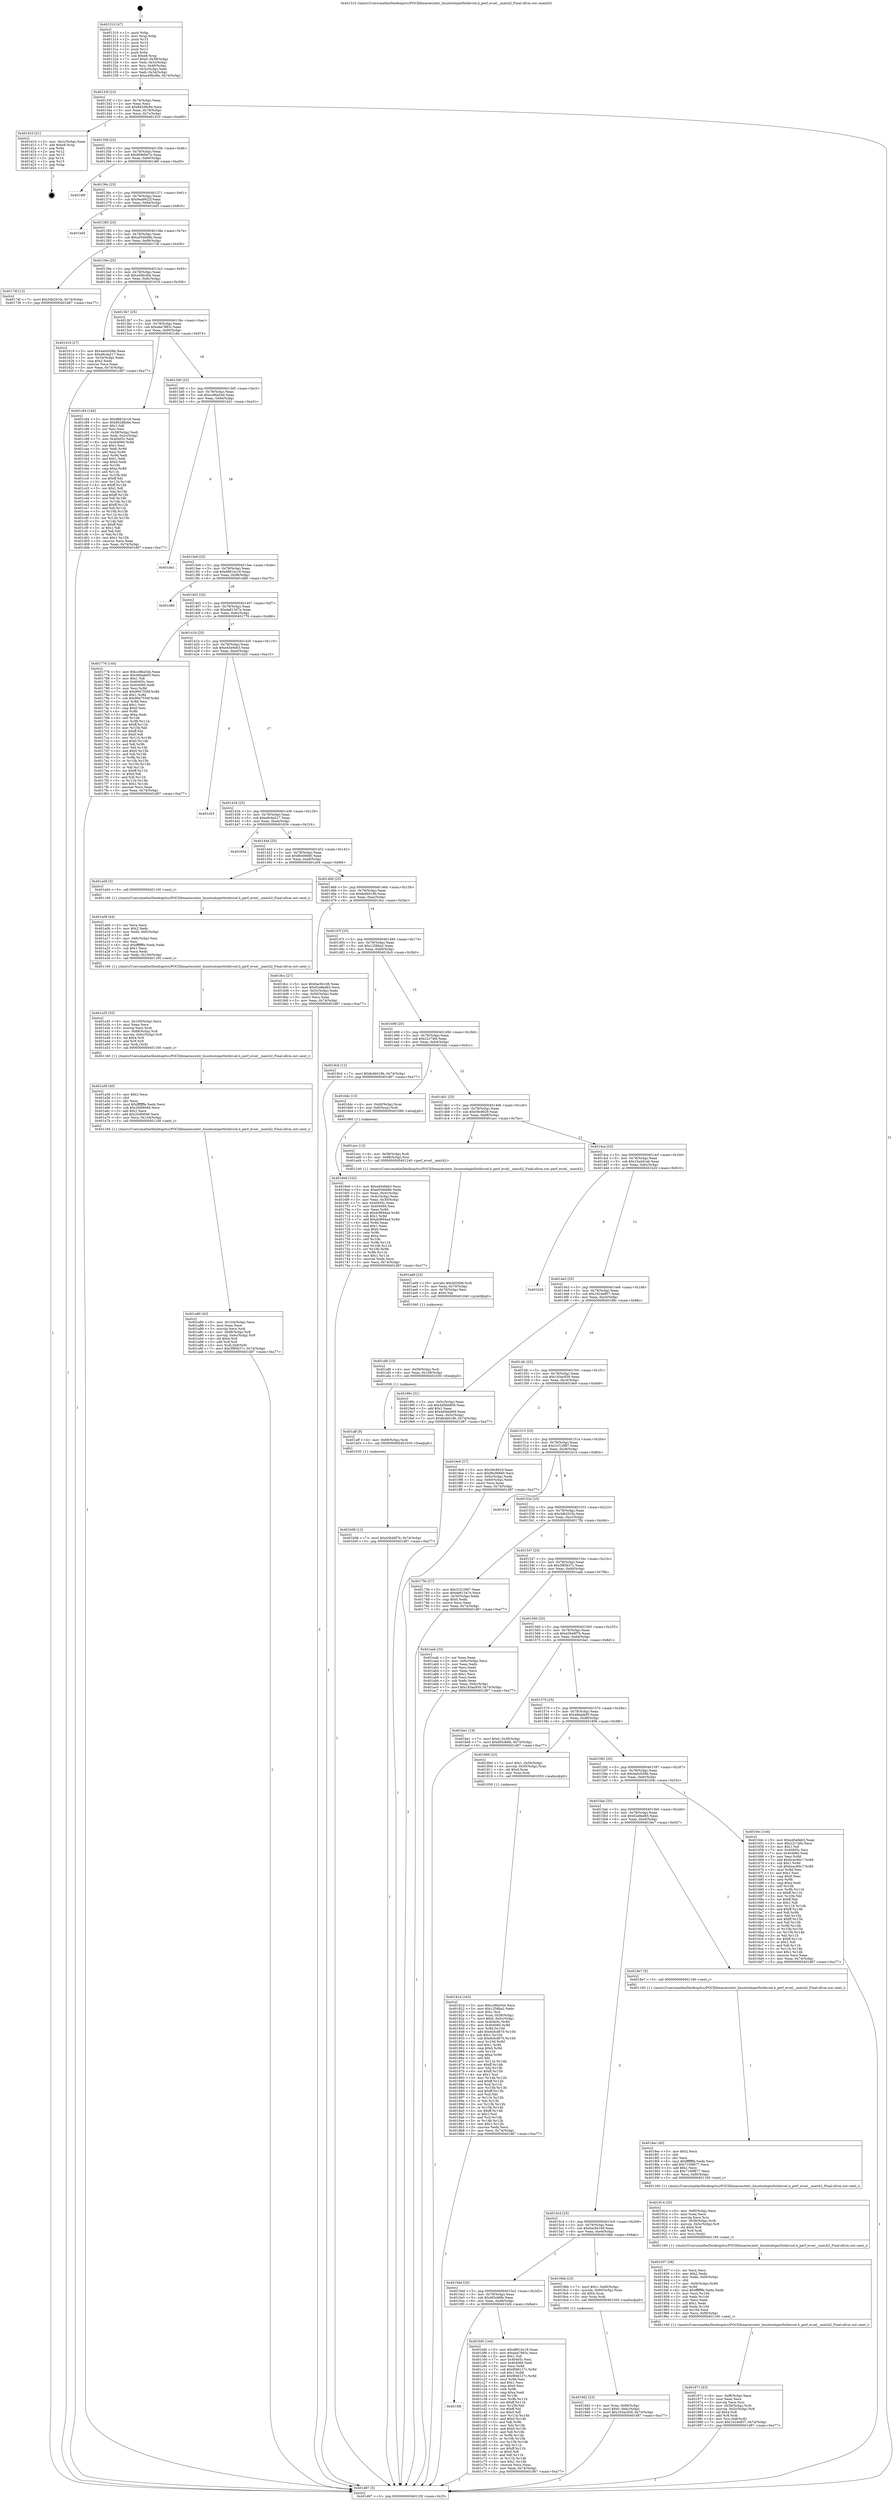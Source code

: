 digraph "0x401310" {
  label = "0x401310 (/mnt/c/Users/mathe/Desktop/tcc/POCII/binaries/extr_linuxtoolsperfutilevsel.h_perf_evsel__match2_Final-ollvm.out::main(0))"
  labelloc = "t"
  node[shape=record]

  Entry [label="",width=0.3,height=0.3,shape=circle,fillcolor=black,style=filled]
  "0x40133f" [label="{
     0x40133f [23]\l
     | [instrs]\l
     &nbsp;&nbsp;0x40133f \<+3\>: mov -0x74(%rbp),%eax\l
     &nbsp;&nbsp;0x401342 \<+2\>: mov %eax,%ecx\l
     &nbsp;&nbsp;0x401344 \<+6\>: sub $0x842d8c6e,%ecx\l
     &nbsp;&nbsp;0x40134a \<+3\>: mov %eax,-0x78(%rbp)\l
     &nbsp;&nbsp;0x40134d \<+3\>: mov %ecx,-0x7c(%rbp)\l
     &nbsp;&nbsp;0x401350 \<+6\>: je 0000000000401d10 \<main+0xa00\>\l
  }"]
  "0x401d10" [label="{
     0x401d10 [21]\l
     | [instrs]\l
     &nbsp;&nbsp;0x401d10 \<+3\>: mov -0x2c(%rbp),%eax\l
     &nbsp;&nbsp;0x401d13 \<+7\>: add $0xe8,%rsp\l
     &nbsp;&nbsp;0x401d1a \<+1\>: pop %rbx\l
     &nbsp;&nbsp;0x401d1b \<+2\>: pop %r12\l
     &nbsp;&nbsp;0x401d1d \<+2\>: pop %r13\l
     &nbsp;&nbsp;0x401d1f \<+2\>: pop %r14\l
     &nbsp;&nbsp;0x401d21 \<+2\>: pop %r15\l
     &nbsp;&nbsp;0x401d23 \<+1\>: pop %rbp\l
     &nbsp;&nbsp;0x401d24 \<+1\>: ret\l
  }"]
  "0x401356" [label="{
     0x401356 [22]\l
     | [instrs]\l
     &nbsp;&nbsp;0x401356 \<+5\>: jmp 000000000040135b \<main+0x4b\>\l
     &nbsp;&nbsp;0x40135b \<+3\>: mov -0x78(%rbp),%eax\l
     &nbsp;&nbsp;0x40135e \<+5\>: sub $0x909d0e7e,%eax\l
     &nbsp;&nbsp;0x401363 \<+3\>: mov %eax,-0x80(%rbp)\l
     &nbsp;&nbsp;0x401366 \<+6\>: je 0000000000401d6f \<main+0xa5f\>\l
  }"]
  Exit [label="",width=0.3,height=0.3,shape=circle,fillcolor=black,style=filled,peripheries=2]
  "0x401d6f" [label="{
     0x401d6f\l
  }", style=dashed]
  "0x40136c" [label="{
     0x40136c [25]\l
     | [instrs]\l
     &nbsp;&nbsp;0x40136c \<+5\>: jmp 0000000000401371 \<main+0x61\>\l
     &nbsp;&nbsp;0x401371 \<+3\>: mov -0x78(%rbp),%eax\l
     &nbsp;&nbsp;0x401374 \<+5\>: sub $0x9ea9922f,%eax\l
     &nbsp;&nbsp;0x401379 \<+6\>: mov %eax,-0x84(%rbp)\l
     &nbsp;&nbsp;0x40137f \<+6\>: je 0000000000401bd5 \<main+0x8c5\>\l
  }"]
  "0x4015f6" [label="{
     0x4015f6\l
  }", style=dashed]
  "0x401bd5" [label="{
     0x401bd5\l
  }", style=dashed]
  "0x401385" [label="{
     0x401385 [25]\l
     | [instrs]\l
     &nbsp;&nbsp;0x401385 \<+5\>: jmp 000000000040138a \<main+0x7a\>\l
     &nbsp;&nbsp;0x40138a \<+3\>: mov -0x78(%rbp),%eax\l
     &nbsp;&nbsp;0x40138d \<+5\>: sub $0xa054b68e,%eax\l
     &nbsp;&nbsp;0x401392 \<+6\>: mov %eax,-0x88(%rbp)\l
     &nbsp;&nbsp;0x401398 \<+6\>: je 000000000040174f \<main+0x43f\>\l
  }"]
  "0x401bf4" [label="{
     0x401bf4 [144]\l
     | [instrs]\l
     &nbsp;&nbsp;0x401bf4 \<+5\>: mov $0xd881bc18,%eax\l
     &nbsp;&nbsp;0x401bf9 \<+5\>: mov $0xaba7883c,%ecx\l
     &nbsp;&nbsp;0x401bfe \<+2\>: mov $0x1,%dl\l
     &nbsp;&nbsp;0x401c00 \<+7\>: mov 0x40405c,%esi\l
     &nbsp;&nbsp;0x401c07 \<+7\>: mov 0x404060,%edi\l
     &nbsp;&nbsp;0x401c0e \<+3\>: mov %esi,%r8d\l
     &nbsp;&nbsp;0x401c11 \<+7\>: sub $0x9f46127c,%r8d\l
     &nbsp;&nbsp;0x401c18 \<+4\>: sub $0x1,%r8d\l
     &nbsp;&nbsp;0x401c1c \<+7\>: add $0x9f46127c,%r8d\l
     &nbsp;&nbsp;0x401c23 \<+4\>: imul %r8d,%esi\l
     &nbsp;&nbsp;0x401c27 \<+3\>: and $0x1,%esi\l
     &nbsp;&nbsp;0x401c2a \<+3\>: cmp $0x0,%esi\l
     &nbsp;&nbsp;0x401c2d \<+4\>: sete %r9b\l
     &nbsp;&nbsp;0x401c31 \<+3\>: cmp $0xa,%edi\l
     &nbsp;&nbsp;0x401c34 \<+4\>: setl %r10b\l
     &nbsp;&nbsp;0x401c38 \<+3\>: mov %r9b,%r11b\l
     &nbsp;&nbsp;0x401c3b \<+4\>: xor $0xff,%r11b\l
     &nbsp;&nbsp;0x401c3f \<+3\>: mov %r10b,%bl\l
     &nbsp;&nbsp;0x401c42 \<+3\>: xor $0xff,%bl\l
     &nbsp;&nbsp;0x401c45 \<+3\>: xor $0x0,%dl\l
     &nbsp;&nbsp;0x401c48 \<+3\>: mov %r11b,%r14b\l
     &nbsp;&nbsp;0x401c4b \<+4\>: and $0x0,%r14b\l
     &nbsp;&nbsp;0x401c4f \<+3\>: and %dl,%r9b\l
     &nbsp;&nbsp;0x401c52 \<+3\>: mov %bl,%r15b\l
     &nbsp;&nbsp;0x401c55 \<+4\>: and $0x0,%r15b\l
     &nbsp;&nbsp;0x401c59 \<+3\>: and %dl,%r10b\l
     &nbsp;&nbsp;0x401c5c \<+3\>: or %r9b,%r14b\l
     &nbsp;&nbsp;0x401c5f \<+3\>: or %r10b,%r15b\l
     &nbsp;&nbsp;0x401c62 \<+3\>: xor %r15b,%r14b\l
     &nbsp;&nbsp;0x401c65 \<+3\>: or %bl,%r11b\l
     &nbsp;&nbsp;0x401c68 \<+4\>: xor $0xff,%r11b\l
     &nbsp;&nbsp;0x401c6c \<+3\>: or $0x0,%dl\l
     &nbsp;&nbsp;0x401c6f \<+3\>: and %dl,%r11b\l
     &nbsp;&nbsp;0x401c72 \<+3\>: or %r11b,%r14b\l
     &nbsp;&nbsp;0x401c75 \<+4\>: test $0x1,%r14b\l
     &nbsp;&nbsp;0x401c79 \<+3\>: cmovne %ecx,%eax\l
     &nbsp;&nbsp;0x401c7c \<+3\>: mov %eax,-0x74(%rbp)\l
     &nbsp;&nbsp;0x401c7f \<+5\>: jmp 0000000000401d87 \<main+0xa77\>\l
  }"]
  "0x40174f" [label="{
     0x40174f [12]\l
     | [instrs]\l
     &nbsp;&nbsp;0x40174f \<+7\>: movl $0x3db291fa,-0x74(%rbp)\l
     &nbsp;&nbsp;0x401756 \<+5\>: jmp 0000000000401d87 \<main+0xa77\>\l
  }"]
  "0x40139e" [label="{
     0x40139e [25]\l
     | [instrs]\l
     &nbsp;&nbsp;0x40139e \<+5\>: jmp 00000000004013a3 \<main+0x93\>\l
     &nbsp;&nbsp;0x4013a3 \<+3\>: mov -0x78(%rbp),%eax\l
     &nbsp;&nbsp;0x4013a6 \<+5\>: sub $0xa40bc6fa,%eax\l
     &nbsp;&nbsp;0x4013ab \<+6\>: mov %eax,-0x8c(%rbp)\l
     &nbsp;&nbsp;0x4013b1 \<+6\>: je 0000000000401619 \<main+0x309\>\l
  }"]
  "0x401b08" [label="{
     0x401b08 [12]\l
     | [instrs]\l
     &nbsp;&nbsp;0x401b08 \<+7\>: movl $0x43b48f7b,-0x74(%rbp)\l
     &nbsp;&nbsp;0x401b0f \<+5\>: jmp 0000000000401d87 \<main+0xa77\>\l
  }"]
  "0x401619" [label="{
     0x401619 [27]\l
     | [instrs]\l
     &nbsp;&nbsp;0x401619 \<+5\>: mov $0x4a0cb58b,%eax\l
     &nbsp;&nbsp;0x40161e \<+5\>: mov $0xe8c4a217,%ecx\l
     &nbsp;&nbsp;0x401623 \<+3\>: mov -0x34(%rbp),%edx\l
     &nbsp;&nbsp;0x401626 \<+3\>: cmp $0x2,%edx\l
     &nbsp;&nbsp;0x401629 \<+3\>: cmovne %ecx,%eax\l
     &nbsp;&nbsp;0x40162c \<+3\>: mov %eax,-0x74(%rbp)\l
     &nbsp;&nbsp;0x40162f \<+5\>: jmp 0000000000401d87 \<main+0xa77\>\l
  }"]
  "0x4013b7" [label="{
     0x4013b7 [25]\l
     | [instrs]\l
     &nbsp;&nbsp;0x4013b7 \<+5\>: jmp 00000000004013bc \<main+0xac\>\l
     &nbsp;&nbsp;0x4013bc \<+3\>: mov -0x78(%rbp),%eax\l
     &nbsp;&nbsp;0x4013bf \<+5\>: sub $0xaba7883c,%eax\l
     &nbsp;&nbsp;0x4013c4 \<+6\>: mov %eax,-0x90(%rbp)\l
     &nbsp;&nbsp;0x4013ca \<+6\>: je 0000000000401c84 \<main+0x974\>\l
  }"]
  "0x401d87" [label="{
     0x401d87 [5]\l
     | [instrs]\l
     &nbsp;&nbsp;0x401d87 \<+5\>: jmp 000000000040133f \<main+0x2f\>\l
  }"]
  "0x401310" [label="{
     0x401310 [47]\l
     | [instrs]\l
     &nbsp;&nbsp;0x401310 \<+1\>: push %rbp\l
     &nbsp;&nbsp;0x401311 \<+3\>: mov %rsp,%rbp\l
     &nbsp;&nbsp;0x401314 \<+2\>: push %r15\l
     &nbsp;&nbsp;0x401316 \<+2\>: push %r14\l
     &nbsp;&nbsp;0x401318 \<+2\>: push %r13\l
     &nbsp;&nbsp;0x40131a \<+2\>: push %r12\l
     &nbsp;&nbsp;0x40131c \<+1\>: push %rbx\l
     &nbsp;&nbsp;0x40131d \<+7\>: sub $0xe8,%rsp\l
     &nbsp;&nbsp;0x401324 \<+7\>: movl $0x0,-0x38(%rbp)\l
     &nbsp;&nbsp;0x40132b \<+3\>: mov %edi,-0x3c(%rbp)\l
     &nbsp;&nbsp;0x40132e \<+4\>: mov %rsi,-0x48(%rbp)\l
     &nbsp;&nbsp;0x401332 \<+3\>: mov -0x3c(%rbp),%edi\l
     &nbsp;&nbsp;0x401335 \<+3\>: mov %edi,-0x34(%rbp)\l
     &nbsp;&nbsp;0x401338 \<+7\>: movl $0xa40bc6fa,-0x74(%rbp)\l
  }"]
  "0x401aff" [label="{
     0x401aff [9]\l
     | [instrs]\l
     &nbsp;&nbsp;0x401aff \<+4\>: mov -0x68(%rbp),%rdi\l
     &nbsp;&nbsp;0x401b03 \<+5\>: call 0000000000401030 \<free@plt\>\l
     | [calls]\l
     &nbsp;&nbsp;0x401030 \{1\} (unknown)\l
  }"]
  "0x401c84" [label="{
     0x401c84 [140]\l
     | [instrs]\l
     &nbsp;&nbsp;0x401c84 \<+5\>: mov $0xd881bc18,%eax\l
     &nbsp;&nbsp;0x401c89 \<+5\>: mov $0x842d8c6e,%ecx\l
     &nbsp;&nbsp;0x401c8e \<+2\>: mov $0x1,%dl\l
     &nbsp;&nbsp;0x401c90 \<+2\>: xor %esi,%esi\l
     &nbsp;&nbsp;0x401c92 \<+3\>: mov -0x38(%rbp),%edi\l
     &nbsp;&nbsp;0x401c95 \<+3\>: mov %edi,-0x2c(%rbp)\l
     &nbsp;&nbsp;0x401c98 \<+7\>: mov 0x40405c,%edi\l
     &nbsp;&nbsp;0x401c9f \<+8\>: mov 0x404060,%r8d\l
     &nbsp;&nbsp;0x401ca7 \<+3\>: sub $0x1,%esi\l
     &nbsp;&nbsp;0x401caa \<+3\>: mov %edi,%r9d\l
     &nbsp;&nbsp;0x401cad \<+3\>: add %esi,%r9d\l
     &nbsp;&nbsp;0x401cb0 \<+4\>: imul %r9d,%edi\l
     &nbsp;&nbsp;0x401cb4 \<+3\>: and $0x1,%edi\l
     &nbsp;&nbsp;0x401cb7 \<+3\>: cmp $0x0,%edi\l
     &nbsp;&nbsp;0x401cba \<+4\>: sete %r10b\l
     &nbsp;&nbsp;0x401cbe \<+4\>: cmp $0xa,%r8d\l
     &nbsp;&nbsp;0x401cc2 \<+4\>: setl %r11b\l
     &nbsp;&nbsp;0x401cc6 \<+3\>: mov %r10b,%bl\l
     &nbsp;&nbsp;0x401cc9 \<+3\>: xor $0xff,%bl\l
     &nbsp;&nbsp;0x401ccc \<+3\>: mov %r11b,%r14b\l
     &nbsp;&nbsp;0x401ccf \<+4\>: xor $0xff,%r14b\l
     &nbsp;&nbsp;0x401cd3 \<+3\>: xor $0x1,%dl\l
     &nbsp;&nbsp;0x401cd6 \<+3\>: mov %bl,%r15b\l
     &nbsp;&nbsp;0x401cd9 \<+4\>: and $0xff,%r15b\l
     &nbsp;&nbsp;0x401cdd \<+3\>: and %dl,%r10b\l
     &nbsp;&nbsp;0x401ce0 \<+3\>: mov %r14b,%r12b\l
     &nbsp;&nbsp;0x401ce3 \<+4\>: and $0xff,%r12b\l
     &nbsp;&nbsp;0x401ce7 \<+3\>: and %dl,%r11b\l
     &nbsp;&nbsp;0x401cea \<+3\>: or %r10b,%r15b\l
     &nbsp;&nbsp;0x401ced \<+3\>: or %r11b,%r12b\l
     &nbsp;&nbsp;0x401cf0 \<+3\>: xor %r12b,%r15b\l
     &nbsp;&nbsp;0x401cf3 \<+3\>: or %r14b,%bl\l
     &nbsp;&nbsp;0x401cf6 \<+3\>: xor $0xff,%bl\l
     &nbsp;&nbsp;0x401cf9 \<+3\>: or $0x1,%dl\l
     &nbsp;&nbsp;0x401cfc \<+2\>: and %dl,%bl\l
     &nbsp;&nbsp;0x401cfe \<+3\>: or %bl,%r15b\l
     &nbsp;&nbsp;0x401d01 \<+4\>: test $0x1,%r15b\l
     &nbsp;&nbsp;0x401d05 \<+3\>: cmovne %ecx,%eax\l
     &nbsp;&nbsp;0x401d08 \<+3\>: mov %eax,-0x74(%rbp)\l
     &nbsp;&nbsp;0x401d0b \<+5\>: jmp 0000000000401d87 \<main+0xa77\>\l
  }"]
  "0x4013d0" [label="{
     0x4013d0 [25]\l
     | [instrs]\l
     &nbsp;&nbsp;0x4013d0 \<+5\>: jmp 00000000004013d5 \<main+0xc5\>\l
     &nbsp;&nbsp;0x4013d5 \<+3\>: mov -0x78(%rbp),%eax\l
     &nbsp;&nbsp;0x4013d8 \<+5\>: sub $0xcc86a544,%eax\l
     &nbsp;&nbsp;0x4013dd \<+6\>: mov %eax,-0x94(%rbp)\l
     &nbsp;&nbsp;0x4013e3 \<+6\>: je 0000000000401d41 \<main+0xa31\>\l
  }"]
  "0x401af0" [label="{
     0x401af0 [15]\l
     | [instrs]\l
     &nbsp;&nbsp;0x401af0 \<+4\>: mov -0x58(%rbp),%rdi\l
     &nbsp;&nbsp;0x401af4 \<+6\>: mov %eax,-0x108(%rbp)\l
     &nbsp;&nbsp;0x401afa \<+5\>: call 0000000000401030 \<free@plt\>\l
     | [calls]\l
     &nbsp;&nbsp;0x401030 \{1\} (unknown)\l
  }"]
  "0x401d41" [label="{
     0x401d41\l
  }", style=dashed]
  "0x4013e9" [label="{
     0x4013e9 [25]\l
     | [instrs]\l
     &nbsp;&nbsp;0x4013e9 \<+5\>: jmp 00000000004013ee \<main+0xde\>\l
     &nbsp;&nbsp;0x4013ee \<+3\>: mov -0x78(%rbp),%eax\l
     &nbsp;&nbsp;0x4013f1 \<+5\>: sub $0xd881bc18,%eax\l
     &nbsp;&nbsp;0x4013f6 \<+6\>: mov %eax,-0x98(%rbp)\l
     &nbsp;&nbsp;0x4013fc \<+6\>: je 0000000000401d80 \<main+0xa70\>\l
  }"]
  "0x401ad9" [label="{
     0x401ad9 [23]\l
     | [instrs]\l
     &nbsp;&nbsp;0x401ad9 \<+10\>: movabs $0x4020b6,%rdi\l
     &nbsp;&nbsp;0x401ae3 \<+3\>: mov %eax,-0x70(%rbp)\l
     &nbsp;&nbsp;0x401ae6 \<+3\>: mov -0x70(%rbp),%esi\l
     &nbsp;&nbsp;0x401ae9 \<+2\>: mov $0x0,%al\l
     &nbsp;&nbsp;0x401aeb \<+5\>: call 0000000000401040 \<printf@plt\>\l
     | [calls]\l
     &nbsp;&nbsp;0x401040 \{1\} (unknown)\l
  }"]
  "0x401d80" [label="{
     0x401d80\l
  }", style=dashed]
  "0x401402" [label="{
     0x401402 [25]\l
     | [instrs]\l
     &nbsp;&nbsp;0x401402 \<+5\>: jmp 0000000000401407 \<main+0xf7\>\l
     &nbsp;&nbsp;0x401407 \<+3\>: mov -0x78(%rbp),%eax\l
     &nbsp;&nbsp;0x40140a \<+5\>: sub $0xde61347e,%eax\l
     &nbsp;&nbsp;0x40140f \<+6\>: mov %eax,-0x9c(%rbp)\l
     &nbsp;&nbsp;0x401415 \<+6\>: je 0000000000401776 \<main+0x466\>\l
  }"]
  "0x401a80" [label="{
     0x401a80 [43]\l
     | [instrs]\l
     &nbsp;&nbsp;0x401a80 \<+6\>: mov -0x104(%rbp),%ecx\l
     &nbsp;&nbsp;0x401a86 \<+3\>: imul %eax,%ecx\l
     &nbsp;&nbsp;0x401a89 \<+3\>: movslq %ecx,%rdi\l
     &nbsp;&nbsp;0x401a8c \<+4\>: mov -0x68(%rbp),%r8\l
     &nbsp;&nbsp;0x401a90 \<+4\>: movslq -0x6c(%rbp),%r9\l
     &nbsp;&nbsp;0x401a94 \<+4\>: shl $0x4,%r9\l
     &nbsp;&nbsp;0x401a98 \<+3\>: add %r9,%r8\l
     &nbsp;&nbsp;0x401a9b \<+4\>: mov %rdi,0x8(%r8)\l
     &nbsp;&nbsp;0x401a9f \<+7\>: movl $0x3f95b37c,-0x74(%rbp)\l
     &nbsp;&nbsp;0x401aa6 \<+5\>: jmp 0000000000401d87 \<main+0xa77\>\l
  }"]
  "0x401776" [label="{
     0x401776 [144]\l
     | [instrs]\l
     &nbsp;&nbsp;0x401776 \<+5\>: mov $0xcc86a544,%eax\l
     &nbsp;&nbsp;0x40177b \<+5\>: mov $0x48dadef5,%ecx\l
     &nbsp;&nbsp;0x401780 \<+2\>: mov $0x1,%dl\l
     &nbsp;&nbsp;0x401782 \<+7\>: mov 0x40405c,%esi\l
     &nbsp;&nbsp;0x401789 \<+7\>: mov 0x404060,%edi\l
     &nbsp;&nbsp;0x401790 \<+3\>: mov %esi,%r8d\l
     &nbsp;&nbsp;0x401793 \<+7\>: add $0x9947556f,%r8d\l
     &nbsp;&nbsp;0x40179a \<+4\>: sub $0x1,%r8d\l
     &nbsp;&nbsp;0x40179e \<+7\>: sub $0x9947556f,%r8d\l
     &nbsp;&nbsp;0x4017a5 \<+4\>: imul %r8d,%esi\l
     &nbsp;&nbsp;0x4017a9 \<+3\>: and $0x1,%esi\l
     &nbsp;&nbsp;0x4017ac \<+3\>: cmp $0x0,%esi\l
     &nbsp;&nbsp;0x4017af \<+4\>: sete %r9b\l
     &nbsp;&nbsp;0x4017b3 \<+3\>: cmp $0xa,%edi\l
     &nbsp;&nbsp;0x4017b6 \<+4\>: setl %r10b\l
     &nbsp;&nbsp;0x4017ba \<+3\>: mov %r9b,%r11b\l
     &nbsp;&nbsp;0x4017bd \<+4\>: xor $0xff,%r11b\l
     &nbsp;&nbsp;0x4017c1 \<+3\>: mov %r10b,%bl\l
     &nbsp;&nbsp;0x4017c4 \<+3\>: xor $0xff,%bl\l
     &nbsp;&nbsp;0x4017c7 \<+3\>: xor $0x0,%dl\l
     &nbsp;&nbsp;0x4017ca \<+3\>: mov %r11b,%r14b\l
     &nbsp;&nbsp;0x4017cd \<+4\>: and $0x0,%r14b\l
     &nbsp;&nbsp;0x4017d1 \<+3\>: and %dl,%r9b\l
     &nbsp;&nbsp;0x4017d4 \<+3\>: mov %bl,%r15b\l
     &nbsp;&nbsp;0x4017d7 \<+4\>: and $0x0,%r15b\l
     &nbsp;&nbsp;0x4017db \<+3\>: and %dl,%r10b\l
     &nbsp;&nbsp;0x4017de \<+3\>: or %r9b,%r14b\l
     &nbsp;&nbsp;0x4017e1 \<+3\>: or %r10b,%r15b\l
     &nbsp;&nbsp;0x4017e4 \<+3\>: xor %r15b,%r14b\l
     &nbsp;&nbsp;0x4017e7 \<+3\>: or %bl,%r11b\l
     &nbsp;&nbsp;0x4017ea \<+4\>: xor $0xff,%r11b\l
     &nbsp;&nbsp;0x4017ee \<+3\>: or $0x0,%dl\l
     &nbsp;&nbsp;0x4017f1 \<+3\>: and %dl,%r11b\l
     &nbsp;&nbsp;0x4017f4 \<+3\>: or %r11b,%r14b\l
     &nbsp;&nbsp;0x4017f7 \<+4\>: test $0x1,%r14b\l
     &nbsp;&nbsp;0x4017fb \<+3\>: cmovne %ecx,%eax\l
     &nbsp;&nbsp;0x4017fe \<+3\>: mov %eax,-0x74(%rbp)\l
     &nbsp;&nbsp;0x401801 \<+5\>: jmp 0000000000401d87 \<main+0xa77\>\l
  }"]
  "0x40141b" [label="{
     0x40141b [25]\l
     | [instrs]\l
     &nbsp;&nbsp;0x40141b \<+5\>: jmp 0000000000401420 \<main+0x110\>\l
     &nbsp;&nbsp;0x401420 \<+3\>: mov -0x78(%rbp),%eax\l
     &nbsp;&nbsp;0x401423 \<+5\>: sub $0xe45e9eb3,%eax\l
     &nbsp;&nbsp;0x401428 \<+6\>: mov %eax,-0xa0(%rbp)\l
     &nbsp;&nbsp;0x40142e \<+6\>: je 0000000000401d25 \<main+0xa15\>\l
  }"]
  "0x401a58" [label="{
     0x401a58 [40]\l
     | [instrs]\l
     &nbsp;&nbsp;0x401a58 \<+5\>: mov $0x2,%ecx\l
     &nbsp;&nbsp;0x401a5d \<+1\>: cltd\l
     &nbsp;&nbsp;0x401a5e \<+2\>: idiv %ecx\l
     &nbsp;&nbsp;0x401a60 \<+6\>: imul $0xfffffffe,%edx,%ecx\l
     &nbsp;&nbsp;0x401a66 \<+6\>: sub $0x20df4946,%ecx\l
     &nbsp;&nbsp;0x401a6c \<+3\>: add $0x1,%ecx\l
     &nbsp;&nbsp;0x401a6f \<+6\>: add $0x20df4946,%ecx\l
     &nbsp;&nbsp;0x401a75 \<+6\>: mov %ecx,-0x104(%rbp)\l
     &nbsp;&nbsp;0x401a7b \<+5\>: call 0000000000401160 \<next_i\>\l
     | [calls]\l
     &nbsp;&nbsp;0x401160 \{1\} (/mnt/c/Users/mathe/Desktop/tcc/POCII/binaries/extr_linuxtoolsperfutilevsel.h_perf_evsel__match2_Final-ollvm.out::next_i)\l
  }"]
  "0x401d25" [label="{
     0x401d25\l
  }", style=dashed]
  "0x401434" [label="{
     0x401434 [25]\l
     | [instrs]\l
     &nbsp;&nbsp;0x401434 \<+5\>: jmp 0000000000401439 \<main+0x129\>\l
     &nbsp;&nbsp;0x401439 \<+3\>: mov -0x78(%rbp),%eax\l
     &nbsp;&nbsp;0x40143c \<+5\>: sub $0xe8c4a217,%eax\l
     &nbsp;&nbsp;0x401441 \<+6\>: mov %eax,-0xa4(%rbp)\l
     &nbsp;&nbsp;0x401447 \<+6\>: je 0000000000401634 \<main+0x324\>\l
  }"]
  "0x401a35" [label="{
     0x401a35 [35]\l
     | [instrs]\l
     &nbsp;&nbsp;0x401a35 \<+6\>: mov -0x100(%rbp),%ecx\l
     &nbsp;&nbsp;0x401a3b \<+3\>: imul %eax,%ecx\l
     &nbsp;&nbsp;0x401a3e \<+3\>: movslq %ecx,%rdi\l
     &nbsp;&nbsp;0x401a41 \<+4\>: mov -0x68(%rbp),%r8\l
     &nbsp;&nbsp;0x401a45 \<+4\>: movslq -0x6c(%rbp),%r9\l
     &nbsp;&nbsp;0x401a49 \<+4\>: shl $0x4,%r9\l
     &nbsp;&nbsp;0x401a4d \<+3\>: add %r9,%r8\l
     &nbsp;&nbsp;0x401a50 \<+3\>: mov %rdi,(%r8)\l
     &nbsp;&nbsp;0x401a53 \<+5\>: call 0000000000401160 \<next_i\>\l
     | [calls]\l
     &nbsp;&nbsp;0x401160 \{1\} (/mnt/c/Users/mathe/Desktop/tcc/POCII/binaries/extr_linuxtoolsperfutilevsel.h_perf_evsel__match2_Final-ollvm.out::next_i)\l
  }"]
  "0x401634" [label="{
     0x401634\l
  }", style=dashed]
  "0x40144d" [label="{
     0x40144d [25]\l
     | [instrs]\l
     &nbsp;&nbsp;0x40144d \<+5\>: jmp 0000000000401452 \<main+0x142\>\l
     &nbsp;&nbsp;0x401452 \<+3\>: mov -0x78(%rbp),%eax\l
     &nbsp;&nbsp;0x401455 \<+5\>: sub $0xf6c06660,%eax\l
     &nbsp;&nbsp;0x40145a \<+6\>: mov %eax,-0xa8(%rbp)\l
     &nbsp;&nbsp;0x401460 \<+6\>: je 0000000000401a04 \<main+0x6f4\>\l
  }"]
  "0x401a09" [label="{
     0x401a09 [44]\l
     | [instrs]\l
     &nbsp;&nbsp;0x401a09 \<+2\>: xor %ecx,%ecx\l
     &nbsp;&nbsp;0x401a0b \<+5\>: mov $0x2,%edx\l
     &nbsp;&nbsp;0x401a10 \<+6\>: mov %edx,-0xfc(%rbp)\l
     &nbsp;&nbsp;0x401a16 \<+1\>: cltd\l
     &nbsp;&nbsp;0x401a17 \<+6\>: mov -0xfc(%rbp),%esi\l
     &nbsp;&nbsp;0x401a1d \<+2\>: idiv %esi\l
     &nbsp;&nbsp;0x401a1f \<+6\>: imul $0xfffffffe,%edx,%edx\l
     &nbsp;&nbsp;0x401a25 \<+3\>: sub $0x1,%ecx\l
     &nbsp;&nbsp;0x401a28 \<+2\>: sub %ecx,%edx\l
     &nbsp;&nbsp;0x401a2a \<+6\>: mov %edx,-0x100(%rbp)\l
     &nbsp;&nbsp;0x401a30 \<+5\>: call 0000000000401160 \<next_i\>\l
     | [calls]\l
     &nbsp;&nbsp;0x401160 \{1\} (/mnt/c/Users/mathe/Desktop/tcc/POCII/binaries/extr_linuxtoolsperfutilevsel.h_perf_evsel__match2_Final-ollvm.out::next_i)\l
  }"]
  "0x401a04" [label="{
     0x401a04 [5]\l
     | [instrs]\l
     &nbsp;&nbsp;0x401a04 \<+5\>: call 0000000000401160 \<next_i\>\l
     | [calls]\l
     &nbsp;&nbsp;0x401160 \{1\} (/mnt/c/Users/mathe/Desktop/tcc/POCII/binaries/extr_linuxtoolsperfutilevsel.h_perf_evsel__match2_Final-ollvm.out::next_i)\l
  }"]
  "0x401466" [label="{
     0x401466 [25]\l
     | [instrs]\l
     &nbsp;&nbsp;0x401466 \<+5\>: jmp 000000000040146b \<main+0x15b\>\l
     &nbsp;&nbsp;0x40146b \<+3\>: mov -0x78(%rbp),%eax\l
     &nbsp;&nbsp;0x40146e \<+5\>: sub $0xfe4b018b,%eax\l
     &nbsp;&nbsp;0x401473 \<+6\>: mov %eax,-0xac(%rbp)\l
     &nbsp;&nbsp;0x401479 \<+6\>: je 00000000004018cc \<main+0x5bc\>\l
  }"]
  "0x4019d2" [label="{
     0x4019d2 [23]\l
     | [instrs]\l
     &nbsp;&nbsp;0x4019d2 \<+4\>: mov %rax,-0x68(%rbp)\l
     &nbsp;&nbsp;0x4019d6 \<+7\>: movl $0x0,-0x6c(%rbp)\l
     &nbsp;&nbsp;0x4019dd \<+7\>: movl $0x193ac939,-0x74(%rbp)\l
     &nbsp;&nbsp;0x4019e4 \<+5\>: jmp 0000000000401d87 \<main+0xa77\>\l
  }"]
  "0x4018cc" [label="{
     0x4018cc [27]\l
     | [instrs]\l
     &nbsp;&nbsp;0x4018cc \<+5\>: mov $0x6ac94166,%eax\l
     &nbsp;&nbsp;0x4018d1 \<+5\>: mov $0x62e8ed65,%ecx\l
     &nbsp;&nbsp;0x4018d6 \<+3\>: mov -0x5c(%rbp),%edx\l
     &nbsp;&nbsp;0x4018d9 \<+3\>: cmp -0x50(%rbp),%edx\l
     &nbsp;&nbsp;0x4018dc \<+3\>: cmovl %ecx,%eax\l
     &nbsp;&nbsp;0x4018df \<+3\>: mov %eax,-0x74(%rbp)\l
     &nbsp;&nbsp;0x4018e2 \<+5\>: jmp 0000000000401d87 \<main+0xa77\>\l
  }"]
  "0x40147f" [label="{
     0x40147f [25]\l
     | [instrs]\l
     &nbsp;&nbsp;0x40147f \<+5\>: jmp 0000000000401484 \<main+0x174\>\l
     &nbsp;&nbsp;0x401484 \<+3\>: mov -0x78(%rbp),%eax\l
     &nbsp;&nbsp;0x401487 \<+5\>: sub $0x1258ba2,%eax\l
     &nbsp;&nbsp;0x40148c \<+6\>: mov %eax,-0xb0(%rbp)\l
     &nbsp;&nbsp;0x401492 \<+6\>: je 00000000004018c0 \<main+0x5b0\>\l
  }"]
  "0x4015dd" [label="{
     0x4015dd [25]\l
     | [instrs]\l
     &nbsp;&nbsp;0x4015dd \<+5\>: jmp 00000000004015e2 \<main+0x2d2\>\l
     &nbsp;&nbsp;0x4015e2 \<+3\>: mov -0x78(%rbp),%eax\l
     &nbsp;&nbsp;0x4015e5 \<+5\>: sub $0x6f3c86fe,%eax\l
     &nbsp;&nbsp;0x4015ea \<+6\>: mov %eax,-0xe8(%rbp)\l
     &nbsp;&nbsp;0x4015f0 \<+6\>: je 0000000000401bf4 \<main+0x8e4\>\l
  }"]
  "0x4018c0" [label="{
     0x4018c0 [12]\l
     | [instrs]\l
     &nbsp;&nbsp;0x4018c0 \<+7\>: movl $0xfe4b018b,-0x74(%rbp)\l
     &nbsp;&nbsp;0x4018c7 \<+5\>: jmp 0000000000401d87 \<main+0xa77\>\l
  }"]
  "0x401498" [label="{
     0x401498 [25]\l
     | [instrs]\l
     &nbsp;&nbsp;0x401498 \<+5\>: jmp 000000000040149d \<main+0x18d\>\l
     &nbsp;&nbsp;0x40149d \<+3\>: mov -0x78(%rbp),%eax\l
     &nbsp;&nbsp;0x4014a0 \<+5\>: sub $0x22c74f4,%eax\l
     &nbsp;&nbsp;0x4014a5 \<+6\>: mov %eax,-0xb4(%rbp)\l
     &nbsp;&nbsp;0x4014ab \<+6\>: je 00000000004016dc \<main+0x3cc\>\l
  }"]
  "0x4019bb" [label="{
     0x4019bb [23]\l
     | [instrs]\l
     &nbsp;&nbsp;0x4019bb \<+7\>: movl $0x1,-0x60(%rbp)\l
     &nbsp;&nbsp;0x4019c2 \<+4\>: movslq -0x60(%rbp),%rax\l
     &nbsp;&nbsp;0x4019c6 \<+4\>: shl $0x4,%rax\l
     &nbsp;&nbsp;0x4019ca \<+3\>: mov %rax,%rdi\l
     &nbsp;&nbsp;0x4019cd \<+5\>: call 0000000000401050 \<malloc@plt\>\l
     | [calls]\l
     &nbsp;&nbsp;0x401050 \{1\} (unknown)\l
  }"]
  "0x4016dc" [label="{
     0x4016dc [13]\l
     | [instrs]\l
     &nbsp;&nbsp;0x4016dc \<+4\>: mov -0x48(%rbp),%rax\l
     &nbsp;&nbsp;0x4016e0 \<+4\>: mov 0x8(%rax),%rdi\l
     &nbsp;&nbsp;0x4016e4 \<+5\>: call 0000000000401060 \<atoi@plt\>\l
     | [calls]\l
     &nbsp;&nbsp;0x401060 \{1\} (unknown)\l
  }"]
  "0x4014b1" [label="{
     0x4014b1 [25]\l
     | [instrs]\l
     &nbsp;&nbsp;0x4014b1 \<+5\>: jmp 00000000004014b6 \<main+0x1a6\>\l
     &nbsp;&nbsp;0x4014b6 \<+3\>: mov -0x78(%rbp),%eax\l
     &nbsp;&nbsp;0x4014b9 \<+5\>: sub $0x59c8929,%eax\l
     &nbsp;&nbsp;0x4014be \<+6\>: mov %eax,-0xb8(%rbp)\l
     &nbsp;&nbsp;0x4014c4 \<+6\>: je 0000000000401acc \<main+0x7bc\>\l
  }"]
  "0x401971" [label="{
     0x401971 [43]\l
     | [instrs]\l
     &nbsp;&nbsp;0x401971 \<+6\>: mov -0xf8(%rbp),%ecx\l
     &nbsp;&nbsp;0x401977 \<+3\>: imul %eax,%ecx\l
     &nbsp;&nbsp;0x40197a \<+3\>: movslq %ecx,%rsi\l
     &nbsp;&nbsp;0x40197d \<+4\>: mov -0x58(%rbp),%rdi\l
     &nbsp;&nbsp;0x401981 \<+4\>: movslq -0x5c(%rbp),%r8\l
     &nbsp;&nbsp;0x401985 \<+4\>: shl $0x4,%r8\l
     &nbsp;&nbsp;0x401989 \<+3\>: add %r8,%rdi\l
     &nbsp;&nbsp;0x40198c \<+4\>: mov %rsi,0x8(%rdi)\l
     &nbsp;&nbsp;0x401990 \<+7\>: movl $0x1624e857,-0x74(%rbp)\l
     &nbsp;&nbsp;0x401997 \<+5\>: jmp 0000000000401d87 \<main+0xa77\>\l
  }"]
  "0x401acc" [label="{
     0x401acc [13]\l
     | [instrs]\l
     &nbsp;&nbsp;0x401acc \<+4\>: mov -0x58(%rbp),%rdi\l
     &nbsp;&nbsp;0x401ad0 \<+4\>: mov -0x68(%rbp),%rsi\l
     &nbsp;&nbsp;0x401ad4 \<+5\>: call 0000000000401240 \<perf_evsel__match2\>\l
     | [calls]\l
     &nbsp;&nbsp;0x401240 \{1\} (/mnt/c/Users/mathe/Desktop/tcc/POCII/binaries/extr_linuxtoolsperfutilevsel.h_perf_evsel__match2_Final-ollvm.out::perf_evsel__match2)\l
  }"]
  "0x4014ca" [label="{
     0x4014ca [25]\l
     | [instrs]\l
     &nbsp;&nbsp;0x4014ca \<+5\>: jmp 00000000004014cf \<main+0x1bf\>\l
     &nbsp;&nbsp;0x4014cf \<+3\>: mov -0x78(%rbp),%eax\l
     &nbsp;&nbsp;0x4014d2 \<+5\>: sub $0x15a4d1ab,%eax\l
     &nbsp;&nbsp;0x4014d7 \<+6\>: mov %eax,-0xbc(%rbp)\l
     &nbsp;&nbsp;0x4014dd \<+6\>: je 0000000000401b20 \<main+0x810\>\l
  }"]
  "0x401937" [label="{
     0x401937 [58]\l
     | [instrs]\l
     &nbsp;&nbsp;0x401937 \<+2\>: xor %ecx,%ecx\l
     &nbsp;&nbsp;0x401939 \<+5\>: mov $0x2,%edx\l
     &nbsp;&nbsp;0x40193e \<+6\>: mov %edx,-0xf4(%rbp)\l
     &nbsp;&nbsp;0x401944 \<+1\>: cltd\l
     &nbsp;&nbsp;0x401945 \<+7\>: mov -0xf4(%rbp),%r9d\l
     &nbsp;&nbsp;0x40194c \<+3\>: idiv %r9d\l
     &nbsp;&nbsp;0x40194f \<+6\>: imul $0xfffffffe,%edx,%edx\l
     &nbsp;&nbsp;0x401955 \<+3\>: mov %ecx,%r10d\l
     &nbsp;&nbsp;0x401958 \<+3\>: sub %edx,%r10d\l
     &nbsp;&nbsp;0x40195b \<+2\>: mov %ecx,%edx\l
     &nbsp;&nbsp;0x40195d \<+3\>: sub $0x1,%edx\l
     &nbsp;&nbsp;0x401960 \<+3\>: add %edx,%r10d\l
     &nbsp;&nbsp;0x401963 \<+3\>: sub %r10d,%ecx\l
     &nbsp;&nbsp;0x401966 \<+6\>: mov %ecx,-0xf8(%rbp)\l
     &nbsp;&nbsp;0x40196c \<+5\>: call 0000000000401160 \<next_i\>\l
     | [calls]\l
     &nbsp;&nbsp;0x401160 \{1\} (/mnt/c/Users/mathe/Desktop/tcc/POCII/binaries/extr_linuxtoolsperfutilevsel.h_perf_evsel__match2_Final-ollvm.out::next_i)\l
  }"]
  "0x401b20" [label="{
     0x401b20\l
  }", style=dashed]
  "0x4014e3" [label="{
     0x4014e3 [25]\l
     | [instrs]\l
     &nbsp;&nbsp;0x4014e3 \<+5\>: jmp 00000000004014e8 \<main+0x1d8\>\l
     &nbsp;&nbsp;0x4014e8 \<+3\>: mov -0x78(%rbp),%eax\l
     &nbsp;&nbsp;0x4014eb \<+5\>: sub $0x1624e857,%eax\l
     &nbsp;&nbsp;0x4014f0 \<+6\>: mov %eax,-0xc0(%rbp)\l
     &nbsp;&nbsp;0x4014f6 \<+6\>: je 000000000040199c \<main+0x68c\>\l
  }"]
  "0x401914" [label="{
     0x401914 [35]\l
     | [instrs]\l
     &nbsp;&nbsp;0x401914 \<+6\>: mov -0xf0(%rbp),%ecx\l
     &nbsp;&nbsp;0x40191a \<+3\>: imul %eax,%ecx\l
     &nbsp;&nbsp;0x40191d \<+3\>: movslq %ecx,%rsi\l
     &nbsp;&nbsp;0x401920 \<+4\>: mov -0x58(%rbp),%rdi\l
     &nbsp;&nbsp;0x401924 \<+4\>: movslq -0x5c(%rbp),%r8\l
     &nbsp;&nbsp;0x401928 \<+4\>: shl $0x4,%r8\l
     &nbsp;&nbsp;0x40192c \<+3\>: add %r8,%rdi\l
     &nbsp;&nbsp;0x40192f \<+3\>: mov %rsi,(%rdi)\l
     &nbsp;&nbsp;0x401932 \<+5\>: call 0000000000401160 \<next_i\>\l
     | [calls]\l
     &nbsp;&nbsp;0x401160 \{1\} (/mnt/c/Users/mathe/Desktop/tcc/POCII/binaries/extr_linuxtoolsperfutilevsel.h_perf_evsel__match2_Final-ollvm.out::next_i)\l
  }"]
  "0x40199c" [label="{
     0x40199c [31]\l
     | [instrs]\l
     &nbsp;&nbsp;0x40199c \<+3\>: mov -0x5c(%rbp),%eax\l
     &nbsp;&nbsp;0x40199f \<+5\>: sub $0x4d5bb809,%eax\l
     &nbsp;&nbsp;0x4019a4 \<+3\>: add $0x1,%eax\l
     &nbsp;&nbsp;0x4019a7 \<+5\>: add $0x4d5bb809,%eax\l
     &nbsp;&nbsp;0x4019ac \<+3\>: mov %eax,-0x5c(%rbp)\l
     &nbsp;&nbsp;0x4019af \<+7\>: movl $0xfe4b018b,-0x74(%rbp)\l
     &nbsp;&nbsp;0x4019b6 \<+5\>: jmp 0000000000401d87 \<main+0xa77\>\l
  }"]
  "0x4014fc" [label="{
     0x4014fc [25]\l
     | [instrs]\l
     &nbsp;&nbsp;0x4014fc \<+5\>: jmp 0000000000401501 \<main+0x1f1\>\l
     &nbsp;&nbsp;0x401501 \<+3\>: mov -0x78(%rbp),%eax\l
     &nbsp;&nbsp;0x401504 \<+5\>: sub $0x193ac939,%eax\l
     &nbsp;&nbsp;0x401509 \<+6\>: mov %eax,-0xc4(%rbp)\l
     &nbsp;&nbsp;0x40150f \<+6\>: je 00000000004019e9 \<main+0x6d9\>\l
  }"]
  "0x4018ec" [label="{
     0x4018ec [40]\l
     | [instrs]\l
     &nbsp;&nbsp;0x4018ec \<+5\>: mov $0x2,%ecx\l
     &nbsp;&nbsp;0x4018f1 \<+1\>: cltd\l
     &nbsp;&nbsp;0x4018f2 \<+2\>: idiv %ecx\l
     &nbsp;&nbsp;0x4018f4 \<+6\>: imul $0xfffffffe,%edx,%ecx\l
     &nbsp;&nbsp;0x4018fa \<+6\>: add $0x7100f677,%ecx\l
     &nbsp;&nbsp;0x401900 \<+3\>: add $0x1,%ecx\l
     &nbsp;&nbsp;0x401903 \<+6\>: sub $0x7100f677,%ecx\l
     &nbsp;&nbsp;0x401909 \<+6\>: mov %ecx,-0xf0(%rbp)\l
     &nbsp;&nbsp;0x40190f \<+5\>: call 0000000000401160 \<next_i\>\l
     | [calls]\l
     &nbsp;&nbsp;0x401160 \{1\} (/mnt/c/Users/mathe/Desktop/tcc/POCII/binaries/extr_linuxtoolsperfutilevsel.h_perf_evsel__match2_Final-ollvm.out::next_i)\l
  }"]
  "0x4019e9" [label="{
     0x4019e9 [27]\l
     | [instrs]\l
     &nbsp;&nbsp;0x4019e9 \<+5\>: mov $0x59c8929,%eax\l
     &nbsp;&nbsp;0x4019ee \<+5\>: mov $0xf6c06660,%ecx\l
     &nbsp;&nbsp;0x4019f3 \<+3\>: mov -0x6c(%rbp),%edx\l
     &nbsp;&nbsp;0x4019f6 \<+3\>: cmp -0x60(%rbp),%edx\l
     &nbsp;&nbsp;0x4019f9 \<+3\>: cmovl %ecx,%eax\l
     &nbsp;&nbsp;0x4019fc \<+3\>: mov %eax,-0x74(%rbp)\l
     &nbsp;&nbsp;0x4019ff \<+5\>: jmp 0000000000401d87 \<main+0xa77\>\l
  }"]
  "0x401515" [label="{
     0x401515 [25]\l
     | [instrs]\l
     &nbsp;&nbsp;0x401515 \<+5\>: jmp 000000000040151a \<main+0x20a\>\l
     &nbsp;&nbsp;0x40151a \<+3\>: mov -0x78(%rbp),%eax\l
     &nbsp;&nbsp;0x40151d \<+5\>: sub $0x31f12987,%eax\l
     &nbsp;&nbsp;0x401522 \<+6\>: mov %eax,-0xc8(%rbp)\l
     &nbsp;&nbsp;0x401528 \<+6\>: je 0000000000401b14 \<main+0x804\>\l
  }"]
  "0x4015c4" [label="{
     0x4015c4 [25]\l
     | [instrs]\l
     &nbsp;&nbsp;0x4015c4 \<+5\>: jmp 00000000004015c9 \<main+0x2b9\>\l
     &nbsp;&nbsp;0x4015c9 \<+3\>: mov -0x78(%rbp),%eax\l
     &nbsp;&nbsp;0x4015cc \<+5\>: sub $0x6ac94166,%eax\l
     &nbsp;&nbsp;0x4015d1 \<+6\>: mov %eax,-0xe4(%rbp)\l
     &nbsp;&nbsp;0x4015d7 \<+6\>: je 00000000004019bb \<main+0x6ab\>\l
  }"]
  "0x401b14" [label="{
     0x401b14\l
  }", style=dashed]
  "0x40152e" [label="{
     0x40152e [25]\l
     | [instrs]\l
     &nbsp;&nbsp;0x40152e \<+5\>: jmp 0000000000401533 \<main+0x223\>\l
     &nbsp;&nbsp;0x401533 \<+3\>: mov -0x78(%rbp),%eax\l
     &nbsp;&nbsp;0x401536 \<+5\>: sub $0x3db291fa,%eax\l
     &nbsp;&nbsp;0x40153b \<+6\>: mov %eax,-0xcc(%rbp)\l
     &nbsp;&nbsp;0x401541 \<+6\>: je 000000000040175b \<main+0x44b\>\l
  }"]
  "0x4018e7" [label="{
     0x4018e7 [5]\l
     | [instrs]\l
     &nbsp;&nbsp;0x4018e7 \<+5\>: call 0000000000401160 \<next_i\>\l
     | [calls]\l
     &nbsp;&nbsp;0x401160 \{1\} (/mnt/c/Users/mathe/Desktop/tcc/POCII/binaries/extr_linuxtoolsperfutilevsel.h_perf_evsel__match2_Final-ollvm.out::next_i)\l
  }"]
  "0x40175b" [label="{
     0x40175b [27]\l
     | [instrs]\l
     &nbsp;&nbsp;0x40175b \<+5\>: mov $0x31f12987,%eax\l
     &nbsp;&nbsp;0x401760 \<+5\>: mov $0xde61347e,%ecx\l
     &nbsp;&nbsp;0x401765 \<+3\>: mov -0x30(%rbp),%edx\l
     &nbsp;&nbsp;0x401768 \<+3\>: cmp $0x0,%edx\l
     &nbsp;&nbsp;0x40176b \<+3\>: cmove %ecx,%eax\l
     &nbsp;&nbsp;0x40176e \<+3\>: mov %eax,-0x74(%rbp)\l
     &nbsp;&nbsp;0x401771 \<+5\>: jmp 0000000000401d87 \<main+0xa77\>\l
  }"]
  "0x401547" [label="{
     0x401547 [25]\l
     | [instrs]\l
     &nbsp;&nbsp;0x401547 \<+5\>: jmp 000000000040154c \<main+0x23c\>\l
     &nbsp;&nbsp;0x40154c \<+3\>: mov -0x78(%rbp),%eax\l
     &nbsp;&nbsp;0x40154f \<+5\>: sub $0x3f95b37c,%eax\l
     &nbsp;&nbsp;0x401554 \<+6\>: mov %eax,-0xd0(%rbp)\l
     &nbsp;&nbsp;0x40155a \<+6\>: je 0000000000401aab \<main+0x79b\>\l
  }"]
  "0x40181d" [label="{
     0x40181d [163]\l
     | [instrs]\l
     &nbsp;&nbsp;0x40181d \<+5\>: mov $0xcc86a544,%ecx\l
     &nbsp;&nbsp;0x401822 \<+5\>: mov $0x1258ba2,%edx\l
     &nbsp;&nbsp;0x401827 \<+3\>: mov $0x1,%sil\l
     &nbsp;&nbsp;0x40182a \<+4\>: mov %rax,-0x58(%rbp)\l
     &nbsp;&nbsp;0x40182e \<+7\>: movl $0x0,-0x5c(%rbp)\l
     &nbsp;&nbsp;0x401835 \<+8\>: mov 0x40405c,%r8d\l
     &nbsp;&nbsp;0x40183d \<+8\>: mov 0x404060,%r9d\l
     &nbsp;&nbsp;0x401845 \<+3\>: mov %r8d,%r10d\l
     &nbsp;&nbsp;0x401848 \<+7\>: add $0x6cfcd870,%r10d\l
     &nbsp;&nbsp;0x40184f \<+4\>: sub $0x1,%r10d\l
     &nbsp;&nbsp;0x401853 \<+7\>: sub $0x6cfcd870,%r10d\l
     &nbsp;&nbsp;0x40185a \<+4\>: imul %r10d,%r8d\l
     &nbsp;&nbsp;0x40185e \<+4\>: and $0x1,%r8d\l
     &nbsp;&nbsp;0x401862 \<+4\>: cmp $0x0,%r8d\l
     &nbsp;&nbsp;0x401866 \<+4\>: sete %r11b\l
     &nbsp;&nbsp;0x40186a \<+4\>: cmp $0xa,%r9d\l
     &nbsp;&nbsp;0x40186e \<+3\>: setl %bl\l
     &nbsp;&nbsp;0x401871 \<+3\>: mov %r11b,%r14b\l
     &nbsp;&nbsp;0x401874 \<+4\>: xor $0xff,%r14b\l
     &nbsp;&nbsp;0x401878 \<+3\>: mov %bl,%r15b\l
     &nbsp;&nbsp;0x40187b \<+4\>: xor $0xff,%r15b\l
     &nbsp;&nbsp;0x40187f \<+4\>: xor $0x1,%sil\l
     &nbsp;&nbsp;0x401883 \<+3\>: mov %r14b,%r12b\l
     &nbsp;&nbsp;0x401886 \<+4\>: and $0xff,%r12b\l
     &nbsp;&nbsp;0x40188a \<+3\>: and %sil,%r11b\l
     &nbsp;&nbsp;0x40188d \<+3\>: mov %r15b,%r13b\l
     &nbsp;&nbsp;0x401890 \<+4\>: and $0xff,%r13b\l
     &nbsp;&nbsp;0x401894 \<+3\>: and %sil,%bl\l
     &nbsp;&nbsp;0x401897 \<+3\>: or %r11b,%r12b\l
     &nbsp;&nbsp;0x40189a \<+3\>: or %bl,%r13b\l
     &nbsp;&nbsp;0x40189d \<+3\>: xor %r13b,%r12b\l
     &nbsp;&nbsp;0x4018a0 \<+3\>: or %r15b,%r14b\l
     &nbsp;&nbsp;0x4018a3 \<+4\>: xor $0xff,%r14b\l
     &nbsp;&nbsp;0x4018a7 \<+4\>: or $0x1,%sil\l
     &nbsp;&nbsp;0x4018ab \<+3\>: and %sil,%r14b\l
     &nbsp;&nbsp;0x4018ae \<+3\>: or %r14b,%r12b\l
     &nbsp;&nbsp;0x4018b1 \<+4\>: test $0x1,%r12b\l
     &nbsp;&nbsp;0x4018b5 \<+3\>: cmovne %edx,%ecx\l
     &nbsp;&nbsp;0x4018b8 \<+3\>: mov %ecx,-0x74(%rbp)\l
     &nbsp;&nbsp;0x4018bb \<+5\>: jmp 0000000000401d87 \<main+0xa77\>\l
  }"]
  "0x401aab" [label="{
     0x401aab [33]\l
     | [instrs]\l
     &nbsp;&nbsp;0x401aab \<+2\>: xor %eax,%eax\l
     &nbsp;&nbsp;0x401aad \<+3\>: mov -0x6c(%rbp),%ecx\l
     &nbsp;&nbsp;0x401ab0 \<+2\>: mov %eax,%edx\l
     &nbsp;&nbsp;0x401ab2 \<+2\>: sub %ecx,%edx\l
     &nbsp;&nbsp;0x401ab4 \<+2\>: mov %eax,%ecx\l
     &nbsp;&nbsp;0x401ab6 \<+3\>: sub $0x1,%ecx\l
     &nbsp;&nbsp;0x401ab9 \<+2\>: add %ecx,%edx\l
     &nbsp;&nbsp;0x401abb \<+2\>: sub %edx,%eax\l
     &nbsp;&nbsp;0x401abd \<+3\>: mov %eax,-0x6c(%rbp)\l
     &nbsp;&nbsp;0x401ac0 \<+7\>: movl $0x193ac939,-0x74(%rbp)\l
     &nbsp;&nbsp;0x401ac7 \<+5\>: jmp 0000000000401d87 \<main+0xa77\>\l
  }"]
  "0x401560" [label="{
     0x401560 [25]\l
     | [instrs]\l
     &nbsp;&nbsp;0x401560 \<+5\>: jmp 0000000000401565 \<main+0x255\>\l
     &nbsp;&nbsp;0x401565 \<+3\>: mov -0x78(%rbp),%eax\l
     &nbsp;&nbsp;0x401568 \<+5\>: sub $0x43b48f7b,%eax\l
     &nbsp;&nbsp;0x40156d \<+6\>: mov %eax,-0xd4(%rbp)\l
     &nbsp;&nbsp;0x401573 \<+6\>: je 0000000000401be1 \<main+0x8d1\>\l
  }"]
  "0x4016e9" [label="{
     0x4016e9 [102]\l
     | [instrs]\l
     &nbsp;&nbsp;0x4016e9 \<+5\>: mov $0xe45e9eb3,%ecx\l
     &nbsp;&nbsp;0x4016ee \<+5\>: mov $0xa054b68e,%edx\l
     &nbsp;&nbsp;0x4016f3 \<+3\>: mov %eax,-0x4c(%rbp)\l
     &nbsp;&nbsp;0x4016f6 \<+3\>: mov -0x4c(%rbp),%eax\l
     &nbsp;&nbsp;0x4016f9 \<+3\>: mov %eax,-0x30(%rbp)\l
     &nbsp;&nbsp;0x4016fc \<+7\>: mov 0x40405c,%eax\l
     &nbsp;&nbsp;0x401703 \<+7\>: mov 0x404060,%esi\l
     &nbsp;&nbsp;0x40170a \<+3\>: mov %eax,%r8d\l
     &nbsp;&nbsp;0x40170d \<+7\>: sub $0xdcf894a4,%r8d\l
     &nbsp;&nbsp;0x401714 \<+4\>: sub $0x1,%r8d\l
     &nbsp;&nbsp;0x401718 \<+7\>: add $0xdcf894a4,%r8d\l
     &nbsp;&nbsp;0x40171f \<+4\>: imul %r8d,%eax\l
     &nbsp;&nbsp;0x401723 \<+3\>: and $0x1,%eax\l
     &nbsp;&nbsp;0x401726 \<+3\>: cmp $0x0,%eax\l
     &nbsp;&nbsp;0x401729 \<+4\>: sete %r9b\l
     &nbsp;&nbsp;0x40172d \<+3\>: cmp $0xa,%esi\l
     &nbsp;&nbsp;0x401730 \<+4\>: setl %r10b\l
     &nbsp;&nbsp;0x401734 \<+3\>: mov %r9b,%r11b\l
     &nbsp;&nbsp;0x401737 \<+3\>: and %r10b,%r11b\l
     &nbsp;&nbsp;0x40173a \<+3\>: xor %r10b,%r9b\l
     &nbsp;&nbsp;0x40173d \<+3\>: or %r9b,%r11b\l
     &nbsp;&nbsp;0x401740 \<+4\>: test $0x1,%r11b\l
     &nbsp;&nbsp;0x401744 \<+3\>: cmovne %edx,%ecx\l
     &nbsp;&nbsp;0x401747 \<+3\>: mov %ecx,-0x74(%rbp)\l
     &nbsp;&nbsp;0x40174a \<+5\>: jmp 0000000000401d87 \<main+0xa77\>\l
  }"]
  "0x401be1" [label="{
     0x401be1 [19]\l
     | [instrs]\l
     &nbsp;&nbsp;0x401be1 \<+7\>: movl $0x0,-0x38(%rbp)\l
     &nbsp;&nbsp;0x401be8 \<+7\>: movl $0x6f3c86fe,-0x74(%rbp)\l
     &nbsp;&nbsp;0x401bef \<+5\>: jmp 0000000000401d87 \<main+0xa77\>\l
  }"]
  "0x401579" [label="{
     0x401579 [25]\l
     | [instrs]\l
     &nbsp;&nbsp;0x401579 \<+5\>: jmp 000000000040157e \<main+0x26e\>\l
     &nbsp;&nbsp;0x40157e \<+3\>: mov -0x78(%rbp),%eax\l
     &nbsp;&nbsp;0x401581 \<+5\>: sub $0x48dadef5,%eax\l
     &nbsp;&nbsp;0x401586 \<+6\>: mov %eax,-0xd8(%rbp)\l
     &nbsp;&nbsp;0x40158c \<+6\>: je 0000000000401806 \<main+0x4f6\>\l
  }"]
  "0x4015ab" [label="{
     0x4015ab [25]\l
     | [instrs]\l
     &nbsp;&nbsp;0x4015ab \<+5\>: jmp 00000000004015b0 \<main+0x2a0\>\l
     &nbsp;&nbsp;0x4015b0 \<+3\>: mov -0x78(%rbp),%eax\l
     &nbsp;&nbsp;0x4015b3 \<+5\>: sub $0x62e8ed65,%eax\l
     &nbsp;&nbsp;0x4015b8 \<+6\>: mov %eax,-0xe0(%rbp)\l
     &nbsp;&nbsp;0x4015be \<+6\>: je 00000000004018e7 \<main+0x5d7\>\l
  }"]
  "0x401806" [label="{
     0x401806 [23]\l
     | [instrs]\l
     &nbsp;&nbsp;0x401806 \<+7\>: movl $0x1,-0x50(%rbp)\l
     &nbsp;&nbsp;0x40180d \<+4\>: movslq -0x50(%rbp),%rax\l
     &nbsp;&nbsp;0x401811 \<+4\>: shl $0x4,%rax\l
     &nbsp;&nbsp;0x401815 \<+3\>: mov %rax,%rdi\l
     &nbsp;&nbsp;0x401818 \<+5\>: call 0000000000401050 \<malloc@plt\>\l
     | [calls]\l
     &nbsp;&nbsp;0x401050 \{1\} (unknown)\l
  }"]
  "0x401592" [label="{
     0x401592 [25]\l
     | [instrs]\l
     &nbsp;&nbsp;0x401592 \<+5\>: jmp 0000000000401597 \<main+0x287\>\l
     &nbsp;&nbsp;0x401597 \<+3\>: mov -0x78(%rbp),%eax\l
     &nbsp;&nbsp;0x40159a \<+5\>: sub $0x4a0cb58b,%eax\l
     &nbsp;&nbsp;0x40159f \<+6\>: mov %eax,-0xdc(%rbp)\l
     &nbsp;&nbsp;0x4015a5 \<+6\>: je 000000000040164c \<main+0x33c\>\l
  }"]
  "0x40164c" [label="{
     0x40164c [144]\l
     | [instrs]\l
     &nbsp;&nbsp;0x40164c \<+5\>: mov $0xe45e9eb3,%eax\l
     &nbsp;&nbsp;0x401651 \<+5\>: mov $0x22c74f4,%ecx\l
     &nbsp;&nbsp;0x401656 \<+2\>: mov $0x1,%dl\l
     &nbsp;&nbsp;0x401658 \<+7\>: mov 0x40405c,%esi\l
     &nbsp;&nbsp;0x40165f \<+7\>: mov 0x404060,%edi\l
     &nbsp;&nbsp;0x401666 \<+3\>: mov %esi,%r8d\l
     &nbsp;&nbsp;0x401669 \<+7\>: add $0xbcec90c7,%r8d\l
     &nbsp;&nbsp;0x401670 \<+4\>: sub $0x1,%r8d\l
     &nbsp;&nbsp;0x401674 \<+7\>: sub $0xbcec90c7,%r8d\l
     &nbsp;&nbsp;0x40167b \<+4\>: imul %r8d,%esi\l
     &nbsp;&nbsp;0x40167f \<+3\>: and $0x1,%esi\l
     &nbsp;&nbsp;0x401682 \<+3\>: cmp $0x0,%esi\l
     &nbsp;&nbsp;0x401685 \<+4\>: sete %r9b\l
     &nbsp;&nbsp;0x401689 \<+3\>: cmp $0xa,%edi\l
     &nbsp;&nbsp;0x40168c \<+4\>: setl %r10b\l
     &nbsp;&nbsp;0x401690 \<+3\>: mov %r9b,%r11b\l
     &nbsp;&nbsp;0x401693 \<+4\>: xor $0xff,%r11b\l
     &nbsp;&nbsp;0x401697 \<+3\>: mov %r10b,%bl\l
     &nbsp;&nbsp;0x40169a \<+3\>: xor $0xff,%bl\l
     &nbsp;&nbsp;0x40169d \<+3\>: xor $0x1,%dl\l
     &nbsp;&nbsp;0x4016a0 \<+3\>: mov %r11b,%r14b\l
     &nbsp;&nbsp;0x4016a3 \<+4\>: and $0xff,%r14b\l
     &nbsp;&nbsp;0x4016a7 \<+3\>: and %dl,%r9b\l
     &nbsp;&nbsp;0x4016aa \<+3\>: mov %bl,%r15b\l
     &nbsp;&nbsp;0x4016ad \<+4\>: and $0xff,%r15b\l
     &nbsp;&nbsp;0x4016b1 \<+3\>: and %dl,%r10b\l
     &nbsp;&nbsp;0x4016b4 \<+3\>: or %r9b,%r14b\l
     &nbsp;&nbsp;0x4016b7 \<+3\>: or %r10b,%r15b\l
     &nbsp;&nbsp;0x4016ba \<+3\>: xor %r15b,%r14b\l
     &nbsp;&nbsp;0x4016bd \<+3\>: or %bl,%r11b\l
     &nbsp;&nbsp;0x4016c0 \<+4\>: xor $0xff,%r11b\l
     &nbsp;&nbsp;0x4016c4 \<+3\>: or $0x1,%dl\l
     &nbsp;&nbsp;0x4016c7 \<+3\>: and %dl,%r11b\l
     &nbsp;&nbsp;0x4016ca \<+3\>: or %r11b,%r14b\l
     &nbsp;&nbsp;0x4016cd \<+4\>: test $0x1,%r14b\l
     &nbsp;&nbsp;0x4016d1 \<+3\>: cmovne %ecx,%eax\l
     &nbsp;&nbsp;0x4016d4 \<+3\>: mov %eax,-0x74(%rbp)\l
     &nbsp;&nbsp;0x4016d7 \<+5\>: jmp 0000000000401d87 \<main+0xa77\>\l
  }"]
  Entry -> "0x401310" [label=" 1"]
  "0x40133f" -> "0x401d10" [label=" 1"]
  "0x40133f" -> "0x401356" [label=" 21"]
  "0x401d10" -> Exit [label=" 1"]
  "0x401356" -> "0x401d6f" [label=" 0"]
  "0x401356" -> "0x40136c" [label=" 21"]
  "0x401c84" -> "0x401d87" [label=" 1"]
  "0x40136c" -> "0x401bd5" [label=" 0"]
  "0x40136c" -> "0x401385" [label=" 21"]
  "0x401bf4" -> "0x401d87" [label=" 1"]
  "0x401385" -> "0x40174f" [label=" 1"]
  "0x401385" -> "0x40139e" [label=" 20"]
  "0x4015dd" -> "0x4015f6" [label=" 0"]
  "0x40139e" -> "0x401619" [label=" 1"]
  "0x40139e" -> "0x4013b7" [label=" 19"]
  "0x401619" -> "0x401d87" [label=" 1"]
  "0x401310" -> "0x40133f" [label=" 1"]
  "0x401d87" -> "0x40133f" [label=" 21"]
  "0x4015dd" -> "0x401bf4" [label=" 1"]
  "0x4013b7" -> "0x401c84" [label=" 1"]
  "0x4013b7" -> "0x4013d0" [label=" 18"]
  "0x401be1" -> "0x401d87" [label=" 1"]
  "0x4013d0" -> "0x401d41" [label=" 0"]
  "0x4013d0" -> "0x4013e9" [label=" 18"]
  "0x401b08" -> "0x401d87" [label=" 1"]
  "0x4013e9" -> "0x401d80" [label=" 0"]
  "0x4013e9" -> "0x401402" [label=" 18"]
  "0x401aff" -> "0x401b08" [label=" 1"]
  "0x401402" -> "0x401776" [label=" 1"]
  "0x401402" -> "0x40141b" [label=" 17"]
  "0x401af0" -> "0x401aff" [label=" 1"]
  "0x40141b" -> "0x401d25" [label=" 0"]
  "0x40141b" -> "0x401434" [label=" 17"]
  "0x401ad9" -> "0x401af0" [label=" 1"]
  "0x401434" -> "0x401634" [label=" 0"]
  "0x401434" -> "0x40144d" [label=" 17"]
  "0x401acc" -> "0x401ad9" [label=" 1"]
  "0x40144d" -> "0x401a04" [label=" 1"]
  "0x40144d" -> "0x401466" [label=" 16"]
  "0x401aab" -> "0x401d87" [label=" 1"]
  "0x401466" -> "0x4018cc" [label=" 2"]
  "0x401466" -> "0x40147f" [label=" 14"]
  "0x401a80" -> "0x401d87" [label=" 1"]
  "0x40147f" -> "0x4018c0" [label=" 1"]
  "0x40147f" -> "0x401498" [label=" 13"]
  "0x401a58" -> "0x401a80" [label=" 1"]
  "0x401498" -> "0x4016dc" [label=" 1"]
  "0x401498" -> "0x4014b1" [label=" 12"]
  "0x401a35" -> "0x401a58" [label=" 1"]
  "0x4014b1" -> "0x401acc" [label=" 1"]
  "0x4014b1" -> "0x4014ca" [label=" 11"]
  "0x401a04" -> "0x401a09" [label=" 1"]
  "0x4014ca" -> "0x401b20" [label=" 0"]
  "0x4014ca" -> "0x4014e3" [label=" 11"]
  "0x4019e9" -> "0x401d87" [label=" 2"]
  "0x4014e3" -> "0x40199c" [label=" 1"]
  "0x4014e3" -> "0x4014fc" [label=" 10"]
  "0x4019d2" -> "0x401d87" [label=" 1"]
  "0x4014fc" -> "0x4019e9" [label=" 2"]
  "0x4014fc" -> "0x401515" [label=" 8"]
  "0x4019bb" -> "0x4019d2" [label=" 1"]
  "0x401515" -> "0x401b14" [label=" 0"]
  "0x401515" -> "0x40152e" [label=" 8"]
  "0x4015c4" -> "0x4015dd" [label=" 1"]
  "0x40152e" -> "0x40175b" [label=" 1"]
  "0x40152e" -> "0x401547" [label=" 7"]
  "0x4015c4" -> "0x4019bb" [label=" 1"]
  "0x401547" -> "0x401aab" [label=" 1"]
  "0x401547" -> "0x401560" [label=" 6"]
  "0x40199c" -> "0x401d87" [label=" 1"]
  "0x401560" -> "0x401be1" [label=" 1"]
  "0x401560" -> "0x401579" [label=" 5"]
  "0x401971" -> "0x401d87" [label=" 1"]
  "0x401579" -> "0x401806" [label=" 1"]
  "0x401579" -> "0x401592" [label=" 4"]
  "0x401937" -> "0x401971" [label=" 1"]
  "0x401592" -> "0x40164c" [label=" 1"]
  "0x401592" -> "0x4015ab" [label=" 3"]
  "0x40164c" -> "0x401d87" [label=" 1"]
  "0x4016dc" -> "0x4016e9" [label=" 1"]
  "0x4016e9" -> "0x401d87" [label=" 1"]
  "0x40174f" -> "0x401d87" [label=" 1"]
  "0x40175b" -> "0x401d87" [label=" 1"]
  "0x401776" -> "0x401d87" [label=" 1"]
  "0x401806" -> "0x40181d" [label=" 1"]
  "0x40181d" -> "0x401d87" [label=" 1"]
  "0x4018c0" -> "0x401d87" [label=" 1"]
  "0x4018cc" -> "0x401d87" [label=" 2"]
  "0x401a09" -> "0x401a35" [label=" 1"]
  "0x4015ab" -> "0x4018e7" [label=" 1"]
  "0x4015ab" -> "0x4015c4" [label=" 2"]
  "0x4018e7" -> "0x4018ec" [label=" 1"]
  "0x4018ec" -> "0x401914" [label=" 1"]
  "0x401914" -> "0x401937" [label=" 1"]
}
